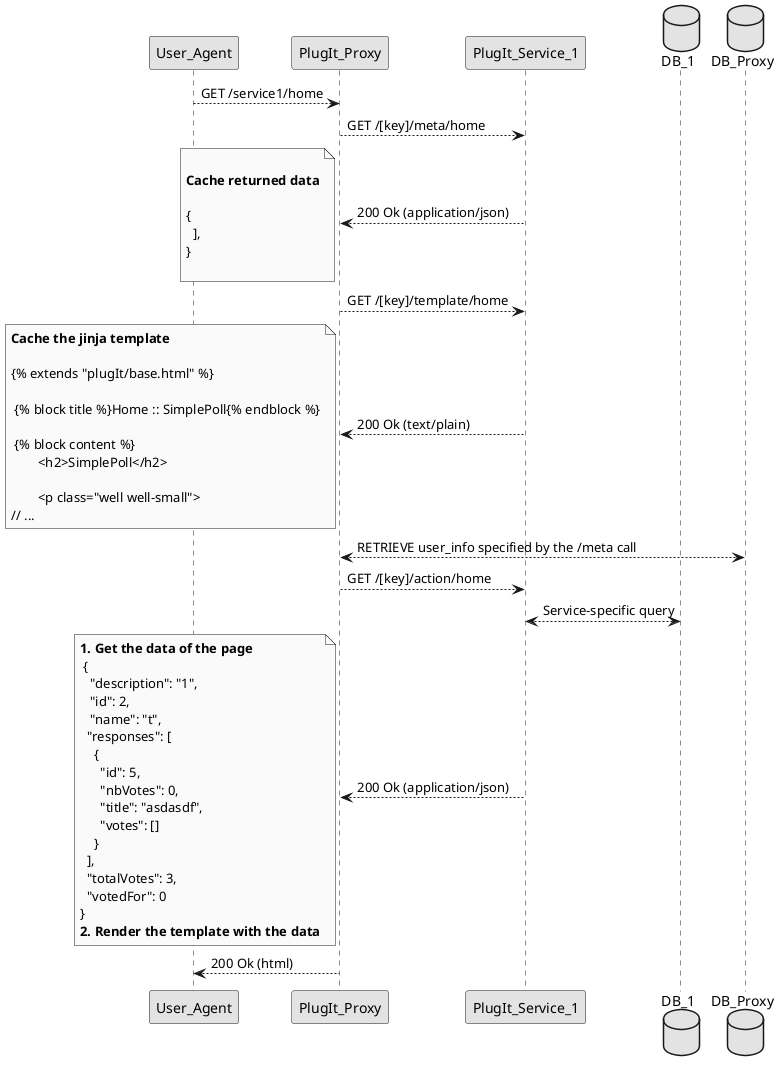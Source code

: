 @startuml

skinparam monochrome true

participant User_Agent as UA

participant PlugIt_Proxy as P
participant PlugIt_Service_1 as S1
database DB_1 as DB1
database DB_Proxy as DBP

UA --> P: GET /service1/home
P --> S1: GET /[key]/meta/home
P <-- S1: 200 Ok (application/json)

note left

**Cache returned data**

{
  'cache_time': 42,
  'cache_by_user': True,
  'template_tag': '5d55b01dbfc859385cbc9fd2f5d99e2a',
  'user_info': [
    'username',
    'email',
    'last_name'
  ],
  'only_logged_user': True
}

end note

P --> S1: GET /[key]/template/home
P <-- S1: 200 Ok (text/plain)

note left
**Cache the jinja template**

{% extends "plugIt/base.html" %}
 
 {% block title %}Home :: SimplePoll{% endblock %}

 {% block content %}
 	<h2>SimplePoll</h2>

 	<p class="well well-small">
// ...
end note

P <--> DBP: RETRIEVE user_info specified by the /meta call
P --> S1: GET /[key]/action/home
S1 <--> DB1: Service-specific query

P <-- S1: 200 Ok (application/json)

note left
**1. Get the data of the page**
 {
   "description": "1",
   "id": 2,
   "name": "t",
  "responses": [
    {
      "id": 5,
      "nbVotes": 0,
      "title": "asdasdf",
      "votes": []
    }
  ],
  "totalVotes": 3,
  "votedFor": 0
}
**2. Render the template with the data**
end note


UA <-- P: 200 Ok (html)

@enduml